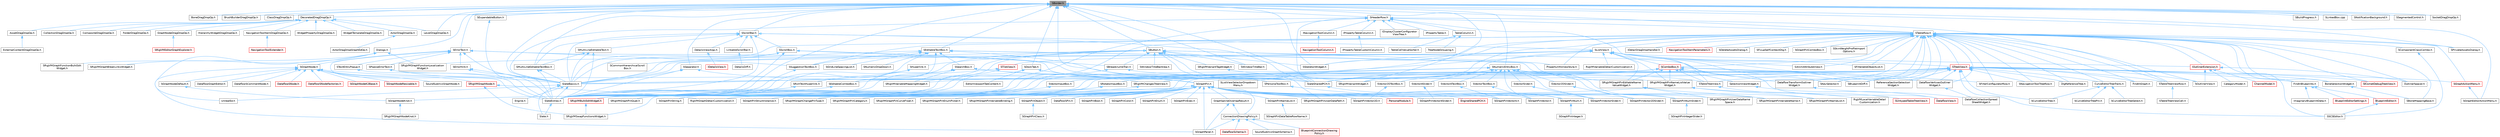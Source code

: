 digraph "SBorder.h"
{
 // INTERACTIVE_SVG=YES
 // LATEX_PDF_SIZE
  bgcolor="transparent";
  edge [fontname=Helvetica,fontsize=10,labelfontname=Helvetica,labelfontsize=10];
  node [fontname=Helvetica,fontsize=10,shape=box,height=0.2,width=0.4];
  Node1 [id="Node000001",label="SBorder.h",height=0.2,width=0.4,color="gray40", fillcolor="grey60", style="filled", fontcolor="black",tooltip=" "];
  Node1 -> Node2 [id="edge1_Node000001_Node000002",dir="back",color="steelblue1",style="solid",tooltip=" "];
  Node2 [id="Node000002",label="BoneDragDropOp.h",height=0.2,width=0.4,color="grey40", fillcolor="white", style="filled",URL="$d9/dba/BoneDragDropOp_8h.html",tooltip=" "];
  Node1 -> Node3 [id="edge2_Node000001_Node000003",dir="back",color="steelblue1",style="solid",tooltip=" "];
  Node3 [id="Node000003",label="BrushBuilderDragDropOp.h",height=0.2,width=0.4,color="grey40", fillcolor="white", style="filled",URL="$d9/d56/BrushBuilderDragDropOp_8h.html",tooltip=" "];
  Node1 -> Node4 [id="edge3_Node000001_Node000004",dir="back",color="steelblue1",style="solid",tooltip=" "];
  Node4 [id="Node000004",label="ClassDragDropOp.h",height=0.2,width=0.4,color="grey40", fillcolor="white", style="filled",URL="$d5/d37/ClassDragDropOp_8h.html",tooltip=" "];
  Node1 -> Node5 [id="edge4_Node000001_Node000005",dir="back",color="steelblue1",style="solid",tooltip=" "];
  Node5 [id="Node000005",label="DecoratedDragDropOp.h",height=0.2,width=0.4,color="grey40", fillcolor="white", style="filled",URL="$d6/d6a/DecoratedDragDropOp_8h.html",tooltip=" "];
  Node5 -> Node6 [id="edge5_Node000005_Node000006",dir="back",color="steelblue1",style="solid",tooltip=" "];
  Node6 [id="Node000006",label="ActorDragDropOp.h",height=0.2,width=0.4,color="grey40", fillcolor="white", style="filled",URL="$dd/d1a/ActorDragDropOp_8h.html",tooltip=" "];
  Node6 -> Node7 [id="edge6_Node000006_Node000007",dir="back",color="steelblue1",style="solid",tooltip=" "];
  Node7 [id="Node000007",label="ActorDragDropGraphEdOp.h",height=0.2,width=0.4,color="grey40", fillcolor="white", style="filled",URL="$d0/d9b/ActorDragDropGraphEdOp_8h.html",tooltip=" "];
  Node5 -> Node8 [id="edge7_Node000005_Node000008",dir="back",color="steelblue1",style="solid",tooltip=" "];
  Node8 [id="Node000008",label="AssetDragDropOp.h",height=0.2,width=0.4,color="grey40", fillcolor="white", style="filled",URL="$df/dda/AssetDragDropOp_8h.html",tooltip=" "];
  Node8 -> Node9 [id="edge8_Node000008_Node000009",dir="back",color="steelblue1",style="solid",tooltip=" "];
  Node9 [id="Node000009",label="ExternalContentDragDropOp.h",height=0.2,width=0.4,color="grey40", fillcolor="white", style="filled",URL="$d8/de9/ExternalContentDragDropOp_8h.html",tooltip=" "];
  Node5 -> Node10 [id="edge9_Node000005_Node000010",dir="back",color="steelblue1",style="solid",tooltip=" "];
  Node10 [id="Node000010",label="CollectionDragDropOp.h",height=0.2,width=0.4,color="grey40", fillcolor="white", style="filled",URL="$d6/d23/CollectionDragDropOp_8h.html",tooltip=" "];
  Node5 -> Node11 [id="edge10_Node000005_Node000011",dir="back",color="steelblue1",style="solid",tooltip=" "];
  Node11 [id="Node000011",label="CompositeDragDropOp.h",height=0.2,width=0.4,color="grey40", fillcolor="white", style="filled",URL="$dd/d84/CompositeDragDropOp_8h.html",tooltip=" "];
  Node5 -> Node12 [id="edge11_Node000005_Node000012",dir="back",color="steelblue1",style="solid",tooltip=" "];
  Node12 [id="Node000012",label="FolderDragDropOp.h",height=0.2,width=0.4,color="grey40", fillcolor="white", style="filled",URL="$d9/d22/FolderDragDropOp_8h.html",tooltip=" "];
  Node5 -> Node13 [id="edge12_Node000005_Node000013",dir="back",color="steelblue1",style="solid",tooltip=" "];
  Node13 [id="Node000013",label="GraphNodeDragDropOp.h",height=0.2,width=0.4,color="grey40", fillcolor="white", style="filled",URL="$d3/dbf/GraphNodeDragDropOp_8h.html",tooltip=" "];
  Node13 -> Node14 [id="edge13_Node000013_Node000014",dir="back",color="steelblue1",style="solid",tooltip=" "];
  Node14 [id="Node000014",label="SRigVMEditorGraphExplorer.h",height=0.2,width=0.4,color="red", fillcolor="#FFF0F0", style="filled",URL="$db/d11/SRigVMEditorGraphExplorer_8h.html",tooltip=" "];
  Node5 -> Node20 [id="edge14_Node000005_Node000020",dir="back",color="steelblue1",style="solid",tooltip=" "];
  Node20 [id="Node000020",label="HierarchyWidgetDragDropOp.h",height=0.2,width=0.4,color="grey40", fillcolor="white", style="filled",URL="$dd/dee/HierarchyWidgetDragDropOp_8h.html",tooltip=" "];
  Node5 -> Node21 [id="edge15_Node000005_Node000021",dir="back",color="steelblue1",style="solid",tooltip=" "];
  Node21 [id="Node000021",label="LevelDragDropOp.h",height=0.2,width=0.4,color="grey40", fillcolor="white", style="filled",URL="$dc/da5/LevelDragDropOp_8h.html",tooltip=" "];
  Node5 -> Node22 [id="edge16_Node000005_Node000022",dir="back",color="steelblue1",style="solid",tooltip=" "];
  Node22 [id="Node000022",label="NavigationToolItemDragDropOp.h",height=0.2,width=0.4,color="grey40", fillcolor="white", style="filled",URL="$d5/ddf/NavigationToolItemDragDropOp_8h.html",tooltip=" "];
  Node22 -> Node23 [id="edge17_Node000022_Node000023",dir="back",color="steelblue1",style="solid",tooltip=" "];
  Node23 [id="Node000023",label="NavigationToolExtender.h",height=0.2,width=0.4,color="red", fillcolor="#FFF0F0", style="filled",URL="$d6/dbe/NavigationToolExtender_8h.html",tooltip=" "];
  Node5 -> Node25 [id="edge18_Node000005_Node000025",dir="back",color="steelblue1",style="solid",tooltip=" "];
  Node25 [id="Node000025",label="WidgetPropertyDragDropOp.h",height=0.2,width=0.4,color="grey40", fillcolor="white", style="filled",URL="$dc/d6e/WidgetPropertyDragDropOp_8h.html",tooltip=" "];
  Node5 -> Node26 [id="edge19_Node000005_Node000026",dir="back",color="steelblue1",style="solid",tooltip=" "];
  Node26 [id="Node000026",label="WidgetTemplateDragDropOp.h",height=0.2,width=0.4,color="grey40", fillcolor="white", style="filled",URL="$dc/d8f/WidgetTemplateDragDropOp_8h.html",tooltip=" "];
  Node1 -> Node27 [id="edge20_Node000001_Node000027",dir="back",color="steelblue1",style="solid",tooltip=" "];
  Node27 [id="Node000027",label="Dialogs.h",height=0.2,width=0.4,color="grey40", fillcolor="white", style="filled",URL="$d2/d5c/Dialogs_8h.html",tooltip=" "];
  Node27 -> Node28 [id="edge21_Node000027_Node000028",dir="back",color="steelblue1",style="solid",tooltip=" "];
  Node28 [id="Node000028",label="SRigVMGraphBreakLinksWidget.h",height=0.2,width=0.4,color="grey40", fillcolor="white", style="filled",URL="$d8/d4a/SRigVMGraphBreakLinksWidget_8h.html",tooltip=" "];
  Node27 -> Node29 [id="edge22_Node000027_Node000029",dir="back",color="steelblue1",style="solid",tooltip=" "];
  Node29 [id="Node000029",label="SRigVMGraphFunctionBulkEdit\lWidget.h",height=0.2,width=0.4,color="grey40", fillcolor="white", style="filled",URL="$db/dbf/SRigVMGraphFunctionBulkEditWidget_8h.html",tooltip=" "];
  Node27 -> Node30 [id="edge23_Node000027_Node000030",dir="back",color="steelblue1",style="solid",tooltip=" "];
  Node30 [id="Node000030",label="SRigVMGraphFunctionLocalization\lWidget.h",height=0.2,width=0.4,color="grey40", fillcolor="white", style="filled",URL="$dd/d59/SRigVMGraphFunctionLocalizationWidget_8h.html",tooltip=" "];
  Node27 -> Node31 [id="edge24_Node000027_Node000031",dir="back",color="steelblue1",style="solid",tooltip=" "];
  Node31 [id="Node000031",label="UnrealEd.h",height=0.2,width=0.4,color="grey40", fillcolor="white", style="filled",URL="$d2/d5f/UnrealEd_8h.html",tooltip=" "];
  Node1 -> Node21 [id="edge25_Node000001_Node000021",dir="back",color="steelblue1",style="solid",tooltip=" "];
  Node1 -> Node32 [id="edge26_Node000001_Node000032",dir="back",color="steelblue1",style="solid",tooltip=" "];
  Node32 [id="Node000032",label="SBuildProgress.h",height=0.2,width=0.4,color="grey40", fillcolor="white", style="filled",URL="$dd/d1d/SBuildProgress_8h.html",tooltip=" "];
  Node1 -> Node33 [id="edge27_Node000001_Node000033",dir="back",color="steelblue1",style="solid",tooltip=" "];
  Node33 [id="Node000033",label="SButton.h",height=0.2,width=0.4,color="grey40", fillcolor="white", style="filled",URL="$d4/d2a/SButton_8h.html",tooltip=" "];
  Node33 -> Node34 [id="edge28_Node000033_Node000034",dir="back",color="steelblue1",style="solid",tooltip=" "];
  Node34 [id="Node000034",label="PropertyInfoViewStyle.h",height=0.2,width=0.4,color="grey40", fillcolor="white", style="filled",URL="$d0/da8/PropertyInfoViewStyle_8h.html",tooltip=" "];
  Node33 -> Node35 [id="edge29_Node000033_Node000035",dir="back",color="steelblue1",style="solid",tooltip=" "];
  Node35 [id="Node000035",label="SBreadcrumbTrail.h",height=0.2,width=0.4,color="grey40", fillcolor="white", style="filled",URL="$d4/de2/SBreadcrumbTrail_8h.html",tooltip=" "];
  Node35 -> Node36 [id="edge30_Node000035_Node000036",dir="back",color="steelblue1",style="solid",tooltip=" "];
  Node36 [id="Node000036",label="STableTreeView.h",height=0.2,width=0.4,color="grey40", fillcolor="white", style="filled",URL="$dd/d46/STableTreeView_8h.html",tooltip=" "];
  Node36 -> Node37 [id="edge31_Node000036_Node000037",dir="back",color="steelblue1",style="solid",tooltip=" "];
  Node37 [id="Node000037",label="SUntypedTableTreeView.h",height=0.2,width=0.4,color="red", fillcolor="#FFF0F0", style="filled",URL="$da/dc1/SUntypedTableTreeView_8h.html",tooltip=" "];
  Node35 -> Node39 [id="edge32_Node000035_Node000039",dir="back",color="steelblue1",style="solid",tooltip=" "];
  Node39 [id="Node000039",label="SlateExtras.h",height=0.2,width=0.4,color="grey40", fillcolor="white", style="filled",URL="$d8/dec/SlateExtras_8h.html",tooltip=" "];
  Node39 -> Node40 [id="edge33_Node000039_Node000040",dir="back",color="steelblue1",style="solid",tooltip=" "];
  Node40 [id="Node000040",label="Slate.h",height=0.2,width=0.4,color="grey40", fillcolor="white", style="filled",URL="$d2/dc0/Slate_8h.html",tooltip=" "];
  Node33 -> Node41 [id="edge34_Node000033_Node000041",dir="back",color="steelblue1",style="solid",tooltip=" "];
  Node41 [id="Node000041",label="SEditableComboBox.h",height=0.2,width=0.4,color="grey40", fillcolor="white", style="filled",URL="$d0/d8c/SEditableComboBox_8h.html",tooltip=" "];
  Node41 -> Node39 [id="edge35_Node000041_Node000039",dir="back",color="steelblue1",style="solid",tooltip=" "];
  Node33 -> Node42 [id="edge36_Node000033_Node000042",dir="back",color="steelblue1",style="solid",tooltip=" "];
  Node42 [id="Node000042",label="SHyperlink.h",height=0.2,width=0.4,color="grey40", fillcolor="white", style="filled",URL="$d3/d8c/SHyperlink_8h.html",tooltip=" "];
  Node42 -> Node43 [id="edge37_Node000042_Node000043",dir="back",color="steelblue1",style="solid",tooltip=" "];
  Node43 [id="Node000043",label="SRichTextHyperlink.h",height=0.2,width=0.4,color="grey40", fillcolor="white", style="filled",URL="$da/d06/SRichTextHyperlink_8h.html",tooltip=" "];
  Node43 -> Node39 [id="edge38_Node000043_Node000039",dir="back",color="steelblue1",style="solid",tooltip=" "];
  Node42 -> Node39 [id="edge39_Node000042_Node000039",dir="back",color="steelblue1",style="solid",tooltip=" "];
  Node33 -> Node44 [id="edge40_Node000033_Node000044",dir="back",color="steelblue1",style="solid",tooltip=" "];
  Node44 [id="Node000044",label="SKeySelector.h",height=0.2,width=0.4,color="grey40", fillcolor="white", style="filled",URL="$de/d62/SKeySelector_8h.html",tooltip=" "];
  Node33 -> Node45 [id="edge41_Node000033_Node000045",dir="back",color="steelblue1",style="solid",tooltip=" "];
  Node45 [id="Node000045",label="SRigVMGraphPinUserDataPath.h",height=0.2,width=0.4,color="grey40", fillcolor="white", style="filled",URL="$d5/d31/SRigVMGraphPinUserDataPath_8h.html",tooltip=" "];
  Node33 -> Node46 [id="edge42_Node000033_Node000046",dir="back",color="steelblue1",style="solid",tooltip=" "];
  Node46 [id="Node000046",label="SRigVMVariableMappingWidget.h",height=0.2,width=0.4,color="grey40", fillcolor="white", style="filled",URL="$d0/ddc/SRigVMVariableMappingWidget_8h.html",tooltip=" "];
  Node33 -> Node47 [id="edge43_Node000033_Node000047",dir="back",color="steelblue1",style="solid",tooltip=" "];
  Node47 [id="Node000047",label="SRigVMVariantTagWidget.h",height=0.2,width=0.4,color="grey40", fillcolor="white", style="filled",URL="$d4/d38/SRigVMVariantTagWidget_8h.html",tooltip=" "];
  Node47 -> Node48 [id="edge44_Node000047_Node000048",dir="back",color="steelblue1",style="solid",tooltip=" "];
  Node48 [id="Node000048",label="SRigVMVariantWidget.h",height=0.2,width=0.4,color="grey40", fillcolor="white", style="filled",URL="$d5/d61/SRigVMVariantWidget_8h.html",tooltip=" "];
  Node33 -> Node49 [id="edge45_Node000033_Node000049",dir="back",color="steelblue1",style="solid",tooltip=" "];
  Node49 [id="Node000049",label="SSkeletonWidget.h",height=0.2,width=0.4,color="grey40", fillcolor="white", style="filled",URL="$dd/da7/SSkeletonWidget_8h.html",tooltip=" "];
  Node33 -> Node50 [id="edge46_Node000033_Node000050",dir="back",color="steelblue1",style="solid",tooltip=" "];
  Node50 [id="Node000050",label="SWindowTitleBar.h",height=0.2,width=0.4,color="grey40", fillcolor="white", style="filled",URL="$d0/dce/SWindowTitleBar_8h.html",tooltip=" "];
  Node33 -> Node51 [id="edge47_Node000033_Node000051",dir="back",color="steelblue1",style="solid",tooltip=" "];
  Node51 [id="Node000051",label="SWindowTitleBarArea.h",height=0.2,width=0.4,color="grey40", fillcolor="white", style="filled",URL="$d4/d09/SWindowTitleBarArea_8h.html",tooltip=" "];
  Node33 -> Node52 [id="edge48_Node000033_Node000052",dir="back",color="steelblue1",style="solid",tooltip=" "];
  Node52 [id="Node000052",label="SlateBasics.h",height=0.2,width=0.4,color="grey40", fillcolor="white", style="filled",URL="$da/d2f/SlateBasics_8h.html",tooltip=" "];
  Node52 -> Node53 [id="edge49_Node000052_Node000053",dir="back",color="steelblue1",style="solid",tooltip=" "];
  Node53 [id="Node000053",label="Engine.h",height=0.2,width=0.4,color="grey40", fillcolor="white", style="filled",URL="$d1/d34/Public_2Engine_8h.html",tooltip=" "];
  Node52 -> Node40 [id="edge50_Node000052_Node000040",dir="back",color="steelblue1",style="solid",tooltip=" "];
  Node52 -> Node39 [id="edge51_Node000052_Node000039",dir="back",color="steelblue1",style="solid",tooltip=" "];
  Node52 -> Node31 [id="edge52_Node000052_Node000031",dir="back",color="steelblue1",style="solid",tooltip=" "];
  Node33 -> Node39 [id="edge53_Node000033_Node000039",dir="back",color="steelblue1",style="solid",tooltip=" "];
  Node33 -> Node54 [id="edge54_Node000033_Node000054",dir="back",color="steelblue1",style="solid",tooltip=" "];
  Node54 [id="Node000054",label="SlateSharedPCH.h",height=0.2,width=0.4,color="grey40", fillcolor="white", style="filled",URL="$d1/dfc/SlateSharedPCH_8h.html",tooltip=" "];
  Node54 -> Node55 [id="edge55_Node000054_Node000055",dir="back",color="steelblue1",style="solid",tooltip=" "];
  Node55 [id="Node000055",label="EngineSharedPCH.h",height=0.2,width=0.4,color="red", fillcolor="#FFF0F0", style="filled",URL="$dc/dbb/EngineSharedPCH_8h.html",tooltip=" "];
  Node1 -> Node57 [id="edge56_Node000001_Node000057",dir="back",color="steelblue1",style="solid",tooltip=" "];
  Node57 [id="Node000057",label="SDockTab.h",height=0.2,width=0.4,color="grey40", fillcolor="white", style="filled",URL="$d2/d6f/SDockTab_8h.html",tooltip=" "];
  Node57 -> Node58 [id="edge57_Node000057_Node000058",dir="back",color="steelblue1",style="solid",tooltip=" "];
  Node58 [id="Node000058",label="EditorViewportTabContent.h",height=0.2,width=0.4,color="grey40", fillcolor="white", style="filled",URL="$d9/da4/EditorViewportTabContent_8h.html",tooltip=" "];
  Node57 -> Node59 [id="edge58_Node000057_Node000059",dir="back",color="steelblue1",style="solid",tooltip=" "];
  Node59 [id="Node000059",label="SPersonaToolBox.h",height=0.2,width=0.4,color="grey40", fillcolor="white", style="filled",URL="$d3/d1c/SPersonaToolBox_8h.html",tooltip=" "];
  Node59 -> Node60 [id="edge59_Node000059_Node000060",dir="back",color="steelblue1",style="solid",tooltip=" "];
  Node60 [id="Node000060",label="PersonaModule.h",height=0.2,width=0.4,color="red", fillcolor="#FFF0F0", style="filled",URL="$de/d74/PersonaModule_8h.html",tooltip=" "];
  Node57 -> Node39 [id="edge60_Node000057_Node000039",dir="back",color="steelblue1",style="solid",tooltip=" "];
  Node57 -> Node54 [id="edge61_Node000057_Node000054",dir="back",color="steelblue1",style="solid",tooltip=" "];
  Node1 -> Node62 [id="edge62_Node000001_Node000062",dir="back",color="steelblue1",style="solid",tooltip=" "];
  Node62 [id="Node000062",label="SEditableTextBox.h",height=0.2,width=0.4,color="grey40", fillcolor="white", style="filled",URL="$df/dd0/SEditableTextBox_8h.html",tooltip=" "];
  Node62 -> Node41 [id="edge63_Node000062_Node000041",dir="back",color="steelblue1",style="solid",tooltip=" "];
  Node62 -> Node63 [id="edge64_Node000062_Node000063",dir="back",color="steelblue1",style="solid",tooltip=" "];
  Node63 [id="Node000063",label="SGridLineSpacingList.h",height=0.2,width=0.4,color="grey40", fillcolor="white", style="filled",URL="$db/d48/SGridLineSpacingList_8h.html",tooltip=" "];
  Node62 -> Node64 [id="edge65_Node000062_Node000064",dir="back",color="steelblue1",style="solid",tooltip=" "];
  Node64 [id="Node000064",label="SNumericDropDown.h",height=0.2,width=0.4,color="grey40", fillcolor="white", style="filled",URL="$d3/d12/SNumericDropDown_8h.html",tooltip=" "];
  Node62 -> Node65 [id="edge66_Node000062_Node000065",dir="back",color="steelblue1",style="solid",tooltip=" "];
  Node65 [id="Node000065",label="SRigVMGraphPinEditableName\lValueWidget.h",height=0.2,width=0.4,color="grey40", fillcolor="white", style="filled",URL="$da/d0c/SRigVMGraphPinEditableNameValueWidget_8h.html",tooltip=" "];
  Node65 -> Node66 [id="edge67_Node000065_Node000066",dir="back",color="steelblue1",style="solid",tooltip=" "];
  Node66 [id="Node000066",label="SRigVMGraphPinUserDataName\lSpace.h",height=0.2,width=0.4,color="grey40", fillcolor="white", style="filled",URL="$d7/dfd/SRigVMGraphPinUserDataNameSpace_8h.html",tooltip=" "];
  Node65 -> Node67 [id="edge68_Node000065_Node000067",dir="back",color="steelblue1",style="solid",tooltip=" "];
  Node67 [id="Node000067",label="SRigVMGraphPinVariableName.h",height=0.2,width=0.4,color="grey40", fillcolor="white", style="filled",URL="$d0/da1/SRigVMGraphPinVariableName_8h.html",tooltip=" "];
  Node62 -> Node68 [id="edge69_Node000062_Node000068",dir="back",color="steelblue1",style="solid",tooltip=" "];
  Node68 [id="Node000068",label="SRigVMGraphPinNameListValue\lWidget.h",height=0.2,width=0.4,color="grey40", fillcolor="white", style="filled",URL="$dc/dac/SRigVMGraphPinNameListValueWidget_8h.html",tooltip=" "];
  Node68 -> Node17 [id="edge70_Node000068_Node000017",dir="back",color="steelblue1",style="solid",tooltip=" "];
  Node17 [id="Node000017",label="RigVMGraphDetailCustomization.h",height=0.2,width=0.4,color="grey40", fillcolor="white", style="filled",URL="$da/d8c/RigVMGraphDetailCustomization_8h.html",tooltip=" "];
  Node68 -> Node69 [id="edge71_Node000068_Node000069",dir="back",color="steelblue1",style="solid",tooltip=" "];
  Node69 [id="Node000069",label="RigVMLocalVariableDetail\lCustomization.h",height=0.2,width=0.4,color="grey40", fillcolor="white", style="filled",URL="$de/de8/RigVMLocalVariableDetailCustomization_8h.html",tooltip=" "];
  Node68 -> Node70 [id="edge72_Node000068_Node000070",dir="back",color="steelblue1",style="solid",tooltip=" "];
  Node70 [id="Node000070",label="SRigVMGraphPinNameList.h",height=0.2,width=0.4,color="grey40", fillcolor="white", style="filled",URL="$d7/dfc/SRigVMGraphPinNameList_8h.html",tooltip=" "];
  Node62 -> Node71 [id="edge73_Node000062_Node000071",dir="back",color="steelblue1",style="solid",tooltip=" "];
  Node71 [id="Node000071",label="SSearchBox.h",height=0.2,width=0.4,color="grey40", fillcolor="white", style="filled",URL="$df/d3f/SSearchBox_8h.html",tooltip=" "];
  Node71 -> Node72 [id="edge74_Node000071_Node000072",dir="back",color="steelblue1",style="solid",tooltip=" "];
  Node72 [id="Node000072",label="SListViewSelectorDropdown\lMenu.h",height=0.2,width=0.4,color="grey40", fillcolor="white", style="filled",URL="$d4/dc9/SListViewSelectorDropdownMenu_8h.html",tooltip=" "];
  Node71 -> Node73 [id="edge75_Node000071_Node000073",dir="back",color="steelblue1",style="solid",tooltip=" "];
  Node73 [id="Node000073",label="SRigVMBulkEditWidget.h",height=0.2,width=0.4,color="red", fillcolor="#FFF0F0", style="filled",URL="$d7/dab/SRigVMBulkEditWidget_8h.html",tooltip=" "];
  Node73 -> Node76 [id="edge76_Node000073_Node000076",dir="back",color="steelblue1",style="solid",tooltip=" "];
  Node76 [id="Node000076",label="SRigVMSwapFunctionsWidget.h",height=0.2,width=0.4,color="grey40", fillcolor="white", style="filled",URL="$d0/da2/SRigVMSwapFunctionsWidget_8h.html",tooltip=" "];
  Node71 -> Node77 [id="edge77_Node000071_Node000077",dir="back",color="steelblue1",style="solid",tooltip=" "];
  Node77 [id="Node000077",label="SRigVMChangesTreeView.h",height=0.2,width=0.4,color="grey40", fillcolor="white", style="filled",URL="$dd/d83/SRigVMChangesTreeView_8h.html",tooltip=" "];
  Node77 -> Node73 [id="edge78_Node000077_Node000073",dir="back",color="steelblue1",style="solid",tooltip=" "];
  Node71 -> Node46 [id="edge79_Node000071_Node000046",dir="back",color="steelblue1",style="solid",tooltip=" "];
  Node71 -> Node39 [id="edge80_Node000071_Node000039",dir="back",color="steelblue1",style="solid",tooltip=" "];
  Node62 -> Node78 [id="edge81_Node000062_Node000078",dir="back",color="steelblue1",style="solid",tooltip=" "];
  Node78 [id="Node000078",label="SSuggestionTextBox.h",height=0.2,width=0.4,color="grey40", fillcolor="white", style="filled",URL="$d1/df9/SSuggestionTextBox_8h.html",tooltip=" "];
  Node78 -> Node39 [id="edge82_Node000078_Node000039",dir="back",color="steelblue1",style="solid",tooltip=" "];
  Node62 -> Node52 [id="edge83_Node000062_Node000052",dir="back",color="steelblue1",style="solid",tooltip=" "];
  Node62 -> Node39 [id="edge84_Node000062_Node000039",dir="back",color="steelblue1",style="solid",tooltip=" "];
  Node62 -> Node54 [id="edge85_Node000062_Node000054",dir="back",color="steelblue1",style="solid",tooltip=" "];
  Node1 -> Node79 [id="edge86_Node000001_Node000079",dir="back",color="steelblue1",style="solid",tooltip=" "];
  Node79 [id="Node000079",label="SErrorText.h",height=0.2,width=0.4,color="grey40", fillcolor="white", style="filled",URL="$d7/d9a/SErrorText_8h.html",tooltip=" "];
  Node79 -> Node80 [id="edge87_Node000079_Node000080",dir="back",color="steelblue1",style="solid",tooltip=" "];
  Node80 [id="Node000080",label="SErrorHint.h",height=0.2,width=0.4,color="grey40", fillcolor="white", style="filled",URL="$d9/d4d/SErrorHint_8h.html",tooltip=" "];
  Node80 -> Node52 [id="edge88_Node000080_Node000052",dir="back",color="steelblue1",style="solid",tooltip=" "];
  Node80 -> Node39 [id="edge89_Node000080_Node000039",dir="back",color="steelblue1",style="solid",tooltip=" "];
  Node79 -> Node81 [id="edge90_Node000079_Node000081",dir="back",color="steelblue1",style="solid",tooltip=" "];
  Node81 [id="Node000081",label="SGraphNode.h",height=0.2,width=0.4,color="grey40", fillcolor="white", style="filled",URL="$d2/d30/SGraphNode_8h.html",tooltip=" "];
  Node81 -> Node82 [id="edge91_Node000081_Node000082",dir="back",color="steelblue1",style="solid",tooltip=" "];
  Node82 [id="Node000082",label="DataflowGraphEditor.h",height=0.2,width=0.4,color="grey40", fillcolor="white", style="filled",URL="$d4/dfa/DataflowGraphEditor_8h.html",tooltip=" "];
  Node81 -> Node83 [id="edge92_Node000081_Node000083",dir="back",color="steelblue1",style="solid",tooltip=" "];
  Node83 [id="Node000083",label="DataflowSCommentNode.h",height=0.2,width=0.4,color="grey40", fillcolor="white", style="filled",URL="$de/dd7/DataflowSCommentNode_8h.html",tooltip=" "];
  Node81 -> Node84 [id="edge93_Node000081_Node000084",dir="back",color="steelblue1",style="solid",tooltip=" "];
  Node84 [id="Node000084",label="DataflowSNode.h",height=0.2,width=0.4,color="red", fillcolor="#FFF0F0", style="filled",URL="$d8/d5a/DataflowSNode_8h.html",tooltip=" "];
  Node81 -> Node86 [id="edge94_Node000081_Node000086",dir="back",color="steelblue1",style="solid",tooltip=" "];
  Node86 [id="Node000086",label="DataflowSNodeFactories.h",height=0.2,width=0.4,color="red", fillcolor="#FFF0F0", style="filled",URL="$dc/d28/DataflowSNodeFactories_8h.html",tooltip=" "];
  Node81 -> Node87 [id="edge95_Node000081_Node000087",dir="back",color="steelblue1",style="solid",tooltip=" "];
  Node87 [id="Node000087",label="SGraphNodeDefault.h",height=0.2,width=0.4,color="grey40", fillcolor="white", style="filled",URL="$de/daa/SGraphNodeDefault_8h.html",tooltip=" "];
  Node87 -> Node88 [id="edge96_Node000087_Node000088",dir="back",color="steelblue1",style="solid",tooltip=" "];
  Node88 [id="Node000088",label="SGraphNodeKnot.h",height=0.2,width=0.4,color="grey40", fillcolor="white", style="filled",URL="$da/da5/SGraphNodeKnot_8h.html",tooltip=" "];
  Node88 -> Node89 [id="edge97_Node000088_Node000089",dir="back",color="steelblue1",style="solid",tooltip=" "];
  Node89 [id="Node000089",label="SRigVMGraphNodeKnot.h",height=0.2,width=0.4,color="grey40", fillcolor="white", style="filled",URL="$db/de1/SRigVMGraphNodeKnot_8h.html",tooltip=" "];
  Node81 -> Node90 [id="edge98_Node000081_Node000090",dir="back",color="steelblue1",style="solid",tooltip=" "];
  Node90 [id="Node000090",label="SGraphNodeK2Base.h",height=0.2,width=0.4,color="red", fillcolor="#FFF0F0", style="filled",URL="$de/d4a/SGraphNodeK2Base_8h.html",tooltip=" "];
  Node81 -> Node95 [id="edge99_Node000081_Node000095",dir="back",color="steelblue1",style="solid",tooltip=" "];
  Node95 [id="Node000095",label="SGraphNodeResizable.h",height=0.2,width=0.4,color="red", fillcolor="#FFF0F0", style="filled",URL="$da/d09/SGraphNodeResizable_8h.html",tooltip=" "];
  Node81 -> Node99 [id="edge100_Node000081_Node000099",dir="back",color="steelblue1",style="solid",tooltip=" "];
  Node99 [id="Node000099",label="SGraphPanel.h",height=0.2,width=0.4,color="grey40", fillcolor="white", style="filled",URL="$d2/dcf/SGraphPanel_8h.html",tooltip=" "];
  Node81 -> Node100 [id="edge101_Node000081_Node000100",dir="back",color="steelblue1",style="solid",tooltip=" "];
  Node100 [id="Node000100",label="SGraphPin.h",height=0.2,width=0.4,color="grey40", fillcolor="white", style="filled",URL="$d1/dd1/SGraphPin_8h.html",tooltip=" "];
  Node100 -> Node101 [id="edge102_Node000100_Node000101",dir="back",color="steelblue1",style="solid",tooltip=" "];
  Node101 [id="Node000101",label="ConnectionDrawingPolicy.h",height=0.2,width=0.4,color="grey40", fillcolor="white", style="filled",URL="$d5/dc8/ConnectionDrawingPolicy_8h.html",tooltip=" "];
  Node101 -> Node102 [id="edge103_Node000101_Node000102",dir="back",color="steelblue1",style="solid",tooltip=" "];
  Node102 [id="Node000102",label="BlueprintConnectionDrawing\lPolicy.h",height=0.2,width=0.4,color="red", fillcolor="#FFF0F0", style="filled",URL="$d2/dfc/BlueprintConnectionDrawingPolicy_8h.html",tooltip=" "];
  Node101 -> Node104 [id="edge104_Node000101_Node000104",dir="back",color="steelblue1",style="solid",tooltip=" "];
  Node104 [id="Node000104",label="DataflowSchema.h",height=0.2,width=0.4,color="red", fillcolor="#FFF0F0", style="filled",URL="$da/dd4/DataflowSchema_8h.html",tooltip=" "];
  Node101 -> Node99 [id="edge105_Node000101_Node000099",dir="back",color="steelblue1",style="solid",tooltip=" "];
  Node101 -> Node105 [id="edge106_Node000101_Node000105",dir="back",color="steelblue1",style="solid",tooltip=" "];
  Node105 [id="Node000105",label="SoundSubmixGraphSchema.h",height=0.2,width=0.4,color="grey40", fillcolor="white", style="filled",URL="$dc/ddf/SoundSubmixGraphSchema_8h.html",tooltip=" "];
  Node100 -> Node106 [id="edge107_Node000100_Node000106",dir="back",color="steelblue1",style="solid",tooltip=" "];
  Node106 [id="Node000106",label="DataflowSPin.h",height=0.2,width=0.4,color="grey40", fillcolor="white", style="filled",URL="$d2/de1/DataflowSPin_8h.html",tooltip=" "];
  Node100 -> Node107 [id="edge108_Node000100_Node000107",dir="back",color="steelblue1",style="solid",tooltip=" "];
  Node107 [id="Node000107",label="GraphSplineOverlapResult.h",height=0.2,width=0.4,color="grey40", fillcolor="white", style="filled",URL="$dc/d14/GraphSplineOverlapResult_8h.html",tooltip=" "];
  Node107 -> Node101 [id="edge109_Node000107_Node000101",dir="back",color="steelblue1",style="solid",tooltip=" "];
  Node107 -> Node99 [id="edge110_Node000107_Node000099",dir="back",color="steelblue1",style="solid",tooltip=" "];
  Node100 -> Node17 [id="edge111_Node000100_Node000017",dir="back",color="steelblue1",style="solid",tooltip=" "];
  Node100 -> Node88 [id="edge112_Node000100_Node000088",dir="back",color="steelblue1",style="solid",tooltip=" "];
  Node100 -> Node99 [id="edge113_Node000100_Node000099",dir="back",color="steelblue1",style="solid",tooltip=" "];
  Node100 -> Node108 [id="edge114_Node000100_Node000108",dir="back",color="steelblue1",style="solid",tooltip=" "];
  Node108 [id="Node000108",label="SGraphPinBool.h",height=0.2,width=0.4,color="grey40", fillcolor="white", style="filled",URL="$d8/d82/SGraphPinBool_8h.html",tooltip=" "];
  Node100 -> Node109 [id="edge115_Node000100_Node000109",dir="back",color="steelblue1",style="solid",tooltip=" "];
  Node109 [id="Node000109",label="SGraphPinColor.h",height=0.2,width=0.4,color="grey40", fillcolor="white", style="filled",URL="$dd/d8d/SGraphPinColor_8h.html",tooltip=" "];
  Node100 -> Node110 [id="edge116_Node000100_Node000110",dir="back",color="steelblue1",style="solid",tooltip=" "];
  Node110 [id="Node000110",label="SGraphPinEnum.h",height=0.2,width=0.4,color="grey40", fillcolor="white", style="filled",URL="$dc/d1a/SGraphPinEnum_8h.html",tooltip=" "];
  Node100 -> Node111 [id="edge117_Node000100_Node000111",dir="back",color="steelblue1",style="solid",tooltip=" "];
  Node111 [id="Node000111",label="SGraphPinExec.h",height=0.2,width=0.4,color="grey40", fillcolor="white", style="filled",URL="$d1/d4c/SGraphPinExec_8h.html",tooltip=" "];
  Node100 -> Node112 [id="edge118_Node000100_Node000112",dir="back",color="steelblue1",style="solid",tooltip=" "];
  Node112 [id="Node000112",label="SGraphPinNameList.h",height=0.2,width=0.4,color="grey40", fillcolor="white", style="filled",URL="$d4/d09/SGraphPinNameList_8h.html",tooltip=" "];
  Node112 -> Node113 [id="edge119_Node000112_Node000113",dir="back",color="steelblue1",style="solid",tooltip=" "];
  Node113 [id="Node000113",label="SGraphPinDataTableRowName.h",height=0.2,width=0.4,color="grey40", fillcolor="white", style="filled",URL="$d3/d40/SGraphPinDataTableRowName_8h.html",tooltip=" "];
  Node100 -> Node114 [id="edge120_Node000100_Node000114",dir="back",color="steelblue1",style="solid",tooltip=" "];
  Node114 [id="Node000114",label="SGraphPinNum.h",height=0.2,width=0.4,color="grey40", fillcolor="white", style="filled",URL="$d7/da4/SGraphPinNum_8h.html",tooltip=" "];
  Node114 -> Node115 [id="edge121_Node000114_Node000115",dir="back",color="steelblue1",style="solid",tooltip=" "];
  Node115 [id="Node000115",label="SGraphPinInteger.h",height=0.2,width=0.4,color="grey40", fillcolor="white", style="filled",URL="$df/d54/SGraphPinInteger_8h.html",tooltip=" "];
  Node100 -> Node116 [id="edge122_Node000100_Node000116",dir="back",color="steelblue1",style="solid",tooltip=" "];
  Node116 [id="Node000116",label="SGraphPinNumSlider.h",height=0.2,width=0.4,color="grey40", fillcolor="white", style="filled",URL="$d5/d00/SGraphPinNumSlider_8h.html",tooltip=" "];
  Node116 -> Node117 [id="edge123_Node000116_Node000117",dir="back",color="steelblue1",style="solid",tooltip=" "];
  Node117 [id="Node000117",label="SGraphPinIntegerSlider.h",height=0.2,width=0.4,color="grey40", fillcolor="white", style="filled",URL="$da/d60/SGraphPinIntegerSlider_8h.html",tooltip=" "];
  Node100 -> Node118 [id="edge124_Node000100_Node000118",dir="back",color="steelblue1",style="solid",tooltip=" "];
  Node118 [id="Node000118",label="SGraphPinObject.h",height=0.2,width=0.4,color="grey40", fillcolor="white", style="filled",URL="$da/dd6/SGraphPinObject_8h.html",tooltip=" "];
  Node118 -> Node119 [id="edge125_Node000118_Node000119",dir="back",color="steelblue1",style="solid",tooltip=" "];
  Node119 [id="Node000119",label="SGraphPinClass.h",height=0.2,width=0.4,color="grey40", fillcolor="white", style="filled",URL="$df/d8d/SGraphPinClass_8h.html",tooltip=" "];
  Node100 -> Node120 [id="edge126_Node000100_Node000120",dir="back",color="steelblue1",style="solid",tooltip=" "];
  Node120 [id="Node000120",label="SGraphPinString.h",height=0.2,width=0.4,color="grey40", fillcolor="white", style="filled",URL="$d0/d49/SGraphPinString_8h.html",tooltip=" "];
  Node100 -> Node121 [id="edge127_Node000100_Node000121",dir="back",color="steelblue1",style="solid",tooltip=" "];
  Node121 [id="Node000121",label="SGraphPinStructInstance.h",height=0.2,width=0.4,color="grey40", fillcolor="white", style="filled",URL="$db/d8b/SGraphPinStructInstance_8h.html",tooltip=" "];
  Node100 -> Node122 [id="edge128_Node000100_Node000122",dir="back",color="steelblue1",style="solid",tooltip=" "];
  Node122 [id="Node000122",label="SGraphPinVector.h",height=0.2,width=0.4,color="grey40", fillcolor="white", style="filled",URL="$d8/de7/SGraphPinVector_8h.html",tooltip=" "];
  Node100 -> Node123 [id="edge129_Node000100_Node000123",dir="back",color="steelblue1",style="solid",tooltip=" "];
  Node123 [id="Node000123",label="SGraphPinVector2D.h",height=0.2,width=0.4,color="grey40", fillcolor="white", style="filled",URL="$d7/d67/SGraphPinVector2D_8h.html",tooltip=" "];
  Node100 -> Node124 [id="edge130_Node000100_Node000124",dir="back",color="steelblue1",style="solid",tooltip=" "];
  Node124 [id="Node000124",label="SGraphPinVector2DSlider.h",height=0.2,width=0.4,color="grey40", fillcolor="white", style="filled",URL="$d7/d05/SGraphPinVector2DSlider_8h.html",tooltip=" "];
  Node100 -> Node125 [id="edge131_Node000100_Node000125",dir="back",color="steelblue1",style="solid",tooltip=" "];
  Node125 [id="Node000125",label="SGraphPinVector4.h",height=0.2,width=0.4,color="grey40", fillcolor="white", style="filled",URL="$d4/d94/SGraphPinVector4_8h.html",tooltip=" "];
  Node100 -> Node126 [id="edge132_Node000100_Node000126",dir="back",color="steelblue1",style="solid",tooltip=" "];
  Node126 [id="Node000126",label="SGraphPinVector4Slider.h",height=0.2,width=0.4,color="grey40", fillcolor="white", style="filled",URL="$d9/db8/SGraphPinVector4Slider_8h.html",tooltip=" "];
  Node100 -> Node127 [id="edge133_Node000100_Node000127",dir="back",color="steelblue1",style="solid",tooltip=" "];
  Node127 [id="Node000127",label="SGraphPinVectorSlider.h",height=0.2,width=0.4,color="grey40", fillcolor="white", style="filled",URL="$dc/d38/SGraphPinVectorSlider_8h.html",tooltip=" "];
  Node100 -> Node128 [id="edge134_Node000100_Node000128",dir="back",color="steelblue1",style="solid",tooltip=" "];
  Node128 [id="Node000128",label="SRigVMGraphChangePinType.h",height=0.2,width=0.4,color="grey40", fillcolor="white", style="filled",URL="$d4/da7/SRigVMGraphChangePinType_8h.html",tooltip=" "];
  Node100 -> Node129 [id="edge135_Node000100_Node000129",dir="back",color="steelblue1",style="solid",tooltip=" "];
  Node129 [id="Node000129",label="SRigVMGraphPinCategory.h",height=0.2,width=0.4,color="grey40", fillcolor="white", style="filled",URL="$da/d67/SRigVMGraphPinCategory_8h.html",tooltip=" "];
  Node100 -> Node130 [id="edge136_Node000100_Node000130",dir="back",color="steelblue1",style="solid",tooltip=" "];
  Node130 [id="Node000130",label="SRigVMGraphPinCurveFloat.h",height=0.2,width=0.4,color="grey40", fillcolor="white", style="filled",URL="$d3/d13/SRigVMGraphPinCurveFloat_8h.html",tooltip=" "];
  Node100 -> Node131 [id="edge137_Node000100_Node000131",dir="back",color="steelblue1",style="solid",tooltip=" "];
  Node131 [id="Node000131",label="SRigVMGraphPinEnumPicker.h",height=0.2,width=0.4,color="grey40", fillcolor="white", style="filled",URL="$d9/dd1/SRigVMGraphPinEnumPicker_8h.html",tooltip=" "];
  Node100 -> Node70 [id="edge138_Node000100_Node000070",dir="back",color="steelblue1",style="solid",tooltip=" "];
  Node100 -> Node132 [id="edge139_Node000100_Node000132",dir="back",color="steelblue1",style="solid",tooltip=" "];
  Node132 [id="Node000132",label="SRigVMGraphPinQuat.h",height=0.2,width=0.4,color="grey40", fillcolor="white", style="filled",URL="$de/dda/SRigVMGraphPinQuat_8h.html",tooltip=" "];
  Node100 -> Node66 [id="edge140_Node000100_Node000066",dir="back",color="steelblue1",style="solid",tooltip=" "];
  Node100 -> Node45 [id="edge141_Node000100_Node000045",dir="back",color="steelblue1",style="solid",tooltip=" "];
  Node100 -> Node133 [id="edge142_Node000100_Node000133",dir="back",color="steelblue1",style="solid",tooltip=" "];
  Node133 [id="Node000133",label="SRigVMGraphPinVariableBinding.h",height=0.2,width=0.4,color="grey40", fillcolor="white", style="filled",URL="$db/dca/SRigVMGraphPinVariableBinding_8h.html",tooltip=" "];
  Node100 -> Node67 [id="edge143_Node000100_Node000067",dir="back",color="steelblue1",style="solid",tooltip=" "];
  Node100 -> Node76 [id="edge144_Node000100_Node000076",dir="back",color="steelblue1",style="solid",tooltip=" "];
  Node81 -> Node134 [id="edge145_Node000081_Node000134",dir="back",color="steelblue1",style="solid",tooltip=" "];
  Node134 [id="Node000134",label="SRigVMGraphNode.h",height=0.2,width=0.4,color="red", fillcolor="#FFF0F0", style="filled",URL="$d0/d1e/SRigVMGraphNode_8h.html",tooltip=" "];
  Node134 -> Node17 [id="edge146_Node000134_Node000017",dir="back",color="steelblue1",style="solid",tooltip=" "];
  Node134 -> Node76 [id="edge147_Node000134_Node000076",dir="back",color="steelblue1",style="solid",tooltip=" "];
  Node81 -> Node136 [id="edge148_Node000081_Node000136",dir="back",color="steelblue1",style="solid",tooltip=" "];
  Node136 [id="Node000136",label="SoundSubmixGraphNode.h",height=0.2,width=0.4,color="grey40", fillcolor="white", style="filled",URL="$d5/d09/SoundSubmixGraphNode_8h.html",tooltip=" "];
  Node79 -> Node137 [id="edge149_Node000079_Node000137",dir="back",color="steelblue1",style="solid",tooltip=" "];
  Node137 [id="Node000137",label="SPopUpErrorText.h",height=0.2,width=0.4,color="grey40", fillcolor="white", style="filled",URL="$d7/d15/SPopUpErrorText_8h.html",tooltip=" "];
  Node137 -> Node52 [id="edge150_Node000137_Node000052",dir="back",color="steelblue1",style="solid",tooltip=" "];
  Node137 -> Node39 [id="edge151_Node000137_Node000039",dir="back",color="steelblue1",style="solid",tooltip=" "];
  Node79 -> Node78 [id="edge152_Node000079_Node000078",dir="back",color="steelblue1",style="solid",tooltip=" "];
  Node79 -> Node138 [id="edge153_Node000079_Node000138",dir="back",color="steelblue1",style="solid",tooltip=" "];
  Node138 [id="Node000138",label="STextEntryPopup.h",height=0.2,width=0.4,color="grey40", fillcolor="white", style="filled",URL="$d6/d4f/STextEntryPopup_8h.html",tooltip=" "];
  Node138 -> Node39 [id="edge154_Node000138_Node000039",dir="back",color="steelblue1",style="solid",tooltip=" "];
  Node79 -> Node52 [id="edge155_Node000079_Node000052",dir="back",color="steelblue1",style="solid",tooltip=" "];
  Node79 -> Node39 [id="edge156_Node000079_Node000039",dir="back",color="steelblue1",style="solid",tooltip=" "];
  Node79 -> Node54 [id="edge157_Node000079_Node000054",dir="back",color="steelblue1",style="solid",tooltip=" "];
  Node1 -> Node139 [id="edge158_Node000001_Node000139",dir="back",color="steelblue1",style="solid",tooltip=" "];
  Node139 [id="Node000139",label="SExpandableButton.h",height=0.2,width=0.4,color="grey40", fillcolor="white", style="filled",URL="$d5/df7/SExpandableButton_8h.html",tooltip=" "];
  Node139 -> Node39 [id="edge159_Node000139_Node000039",dir="back",color="steelblue1",style="solid",tooltip=" "];
  Node1 -> Node140 [id="edge160_Node000001_Node000140",dir="back",color="steelblue1",style="solid",tooltip=" "];
  Node140 [id="Node000140",label="SGraphEditorActionMenu.h",height=0.2,width=0.4,color="grey40", fillcolor="white", style="filled",URL="$dd/d8d/SGraphEditorActionMenu_8h.html",tooltip=" "];
  Node1 -> Node100 [id="edge161_Node000001_Node000100",dir="back",color="steelblue1",style="solid",tooltip=" "];
  Node1 -> Node141 [id="edge162_Node000001_Node000141",dir="back",color="steelblue1",style="solid",tooltip=" "];
  Node141 [id="Node000141",label="SHeaderRow.h",height=0.2,width=0.4,color="grey40", fillcolor="white", style="filled",URL="$d4/d31/SHeaderRow_8h.html",tooltip=" "];
  Node141 -> Node142 [id="edge163_Node000141_Node000142",dir="back",color="steelblue1",style="solid",tooltip=" "];
  Node142 [id="Node000142",label="IDisplayClusterConfigurator\lViewTree.h",height=0.2,width=0.4,color="grey40", fillcolor="white", style="filled",URL="$d2/d6d/IDisplayClusterConfiguratorViewTree_8h.html",tooltip=" "];
  Node141 -> Node143 [id="edge164_Node000141_Node000143",dir="back",color="steelblue1",style="solid",tooltip=" "];
  Node143 [id="Node000143",label="INavigationToolColumn.h",height=0.2,width=0.4,color="grey40", fillcolor="white", style="filled",URL="$d4/da3/INavigationToolColumn_8h.html",tooltip=" "];
  Node143 -> Node144 [id="edge165_Node000143_Node000144",dir="back",color="steelblue1",style="solid",tooltip=" "];
  Node144 [id="Node000144",label="NavigationToolColumn.h",height=0.2,width=0.4,color="red", fillcolor="#FFF0F0", style="filled",URL="$d5/d86/NavigationToolColumn_8h.html",tooltip=" "];
  Node141 -> Node160 [id="edge166_Node000141_Node000160",dir="back",color="steelblue1",style="solid",tooltip=" "];
  Node160 [id="Node000160",label="IPropertyTable.h",height=0.2,width=0.4,color="grey40", fillcolor="white", style="filled",URL="$d5/d90/IPropertyTable_8h.html",tooltip=" "];
  Node141 -> Node161 [id="edge167_Node000141_Node000161",dir="back",color="steelblue1",style="solid",tooltip=" "];
  Node161 [id="Node000161",label="IPropertyTableColumn.h",height=0.2,width=0.4,color="grey40", fillcolor="white", style="filled",URL="$db/d97/IPropertyTableColumn_8h.html",tooltip=" "];
  Node161 -> Node162 [id="edge168_Node000161_Node000162",dir="back",color="steelblue1",style="solid",tooltip=" "];
  Node162 [id="Node000162",label="IPropertyTableCustomColumn.h",height=0.2,width=0.4,color="grey40", fillcolor="white", style="filled",URL="$d0/d25/IPropertyTableCustomColumn_8h.html",tooltip=" "];
  Node141 -> Node163 [id="edge169_Node000141_Node000163",dir="back",color="steelblue1",style="solid",tooltip=" "];
  Node163 [id="Node000163",label="STableRow.h",height=0.2,width=0.4,color="grey40", fillcolor="white", style="filled",URL="$d8/d43/STableRow_8h.html",tooltip=" "];
  Node163 -> Node164 [id="edge170_Node000163_Node000164",dir="back",color="steelblue1",style="solid",tooltip=" "];
  Node164 [id="Node000164",label="BoneSelectionWidget.h",height=0.2,width=0.4,color="grey40", fillcolor="white", style="filled",URL="$d4/dd3/BoneSelectionWidget_8h.html",tooltip=" "];
  Node164 -> Node165 [id="edge171_Node000164_Node000165",dir="back",color="steelblue1",style="solid",tooltip=" "];
  Node165 [id="Node000165",label="SBoneMappingBase.h",height=0.2,width=0.4,color="grey40", fillcolor="white", style="filled",URL="$d7/d49/SBoneMappingBase_8h.html",tooltip=" "];
  Node163 -> Node166 [id="edge172_Node000163_Node000166",dir="back",color="steelblue1",style="solid",tooltip=" "];
  Node166 [id="Node000166",label="CurveEditorTreeTraits.h",height=0.2,width=0.4,color="grey40", fillcolor="white", style="filled",URL="$d4/d4a/CurveEditorTreeTraits_8h.html",tooltip=" "];
  Node166 -> Node167 [id="edge173_Node000166_Node000167",dir="back",color="steelblue1",style="solid",tooltip=" "];
  Node167 [id="Node000167",label="SCurveEditorTree.h",height=0.2,width=0.4,color="grey40", fillcolor="white", style="filled",URL="$da/da4/SCurveEditorTree_8h.html",tooltip=" "];
  Node166 -> Node168 [id="edge174_Node000166_Node000168",dir="back",color="steelblue1",style="solid",tooltip=" "];
  Node168 [id="Node000168",label="SCurveEditorTreePin.h",height=0.2,width=0.4,color="grey40", fillcolor="white", style="filled",URL="$db/d44/SCurveEditorTreePin_8h.html",tooltip=" "];
  Node166 -> Node169 [id="edge175_Node000166_Node000169",dir="back",color="steelblue1",style="solid",tooltip=" "];
  Node169 [id="Node000169",label="SCurveEditorTreeSelect.h",height=0.2,width=0.4,color="grey40", fillcolor="white", style="filled",URL="$d9/d58/SCurveEditorTreeSelect_8h.html",tooltip=" "];
  Node163 -> Node170 [id="edge176_Node000163_Node000170",dir="back",color="steelblue1",style="solid",tooltip=" "];
  Node170 [id="Node000170",label="DataflowTransformOutliner\lWidget.h",height=0.2,width=0.4,color="grey40", fillcolor="white", style="filled",URL="$d8/df9/DataflowTransformOutlinerWidget_8h.html",tooltip=" "];
  Node170 -> Node171 [id="edge177_Node000170_Node000171",dir="back",color="steelblue1",style="solid",tooltip=" "];
  Node171 [id="Node000171",label="DataflowCollectionSpread\lSheetWidget.h",height=0.2,width=0.4,color="grey40", fillcolor="white", style="filled",URL="$da/da3/DataflowCollectionSpreadSheetWidget_8h.html",tooltip=" "];
  Node163 -> Node172 [id="edge178_Node000163_Node000172",dir="back",color="steelblue1",style="solid",tooltip=" "];
  Node172 [id="Node000172",label="DataflowVerticesOutliner\lWidget.h",height=0.2,width=0.4,color="grey40", fillcolor="white", style="filled",URL="$dd/deb/DataflowVerticesOutlinerWidget_8h.html",tooltip=" "];
  Node172 -> Node171 [id="edge179_Node000172_Node000171",dir="back",color="steelblue1",style="solid",tooltip=" "];
  Node163 -> Node173 [id="edge180_Node000163_Node000173",dir="back",color="steelblue1",style="solid",tooltip=" "];
  Node173 [id="Node000173",label="DlgReferenceTree.h",height=0.2,width=0.4,color="grey40", fillcolor="white", style="filled",URL="$db/dd3/DlgReferenceTree_8h.html",tooltip=" "];
  Node163 -> Node174 [id="edge181_Node000163_Node000174",dir="back",color="steelblue1",style="solid",tooltip=" "];
  Node174 [id="Node000174",label="FindInBlueprints.h",height=0.2,width=0.4,color="grey40", fillcolor="white", style="filled",URL="$d0/d27/FindInBlueprints_8h.html",tooltip=" "];
  Node174 -> Node175 [id="edge182_Node000174_Node000175",dir="back",color="steelblue1",style="solid",tooltip=" "];
  Node175 [id="Node000175",label="BlueprintEditor.h",height=0.2,width=0.4,color="red", fillcolor="#FFF0F0", style="filled",URL="$df/d7d/BlueprintEditor_8h.html",tooltip=" "];
  Node175 -> Node184 [id="edge183_Node000175_Node000184",dir="back",color="steelblue1",style="solid",tooltip=" "];
  Node184 [id="Node000184",label="SSCSEditor.h",height=0.2,width=0.4,color="grey40", fillcolor="white", style="filled",URL="$d0/d2e/SSCSEditor_8h.html",tooltip=" "];
  Node174 -> Node188 [id="edge184_Node000174_Node000188",dir="back",color="steelblue1",style="solid",tooltip=" "];
  Node188 [id="Node000188",label="BlueprintEditorSettings.h",height=0.2,width=0.4,color="red", fillcolor="#FFF0F0", style="filled",URL="$d4/dbc/BlueprintEditorSettings_8h.html",tooltip=" "];
  Node174 -> Node190 [id="edge185_Node000174_Node000190",dir="back",color="steelblue1",style="solid",tooltip=" "];
  Node190 [id="Node000190",label="ImaginaryBlueprintData.h",height=0.2,width=0.4,color="grey40", fillcolor="white", style="filled",URL="$d9/d16/ImaginaryBlueprintData_8h.html",tooltip=" "];
  Node163 -> Node191 [id="edge186_Node000163_Node000191",dir="back",color="steelblue1",style="solid",tooltip=" "];
  Node191 [id="Node000191",label="FindInGraph.h",height=0.2,width=0.4,color="grey40", fillcolor="white", style="filled",URL="$de/d36/FindInGraph_8h.html",tooltip=" "];
  Node163 -> Node192 [id="edge187_Node000163_Node000192",dir="back",color="steelblue1",style="solid",tooltip=" "];
  Node192 [id="Node000192",label="IDetailDragDropHandler.h",height=0.2,width=0.4,color="grey40", fillcolor="white", style="filled",URL="$dd/d80/IDetailDragDropHandler_8h.html",tooltip=" "];
  Node163 -> Node193 [id="edge188_Node000163_Node000193",dir="back",color="steelblue1",style="solid",tooltip=" "];
  Node193 [id="Node000193",label="IOutlinerExtension.h",height=0.2,width=0.4,color="red", fillcolor="#FFF0F0", style="filled",URL="$db/d1a/IOutlinerExtension_8h.html",tooltip=" "];
  Node193 -> Node194 [id="edge189_Node000193_Node000194",dir="back",color="steelblue1",style="solid",tooltip=" "];
  Node194 [id="Node000194",label="CategoryModel.h",height=0.2,width=0.4,color="grey40", fillcolor="white", style="filled",URL="$db/dfe/CategoryModel_8h.html",tooltip=" "];
  Node193 -> Node195 [id="edge190_Node000193_Node000195",dir="back",color="steelblue1",style="solid",tooltip=" "];
  Node195 [id="Node000195",label="ChannelModel.h",height=0.2,width=0.4,color="red", fillcolor="#FFF0F0", style="filled",URL="$de/d30/ChannelModel_8h.html",tooltip=" "];
  Node193 -> Node246 [id="edge191_Node000193_Node000246",dir="back",color="steelblue1",style="solid",tooltip=" "];
  Node246 [id="Node000246",label="OutlinerSpacer.h",height=0.2,width=0.4,color="grey40", fillcolor="white", style="filled",URL="$dd/d3e/OutlinerSpacer_8h.html",tooltip=" "];
  Node193 -> Node248 [id="edge192_Node000193_Node000248",dir="back",color="steelblue1",style="solid",tooltip=" "];
  Node248 [id="Node000248",label="SOutlinerView.h",height=0.2,width=0.4,color="grey40", fillcolor="white", style="filled",URL="$d5/de1/SOutlinerView_8h.html",tooltip=" "];
  Node163 -> Node252 [id="edge193_Node000163_Node000252",dir="back",color="steelblue1",style="solid",tooltip=" "];
  Node252 [id="Node000252",label="NavigationToolItemParameters.h",height=0.2,width=0.4,color="red", fillcolor="#FFF0F0", style="filled",URL="$dd/d8c/NavigationToolItemParameters_8h.html",tooltip=" "];
  Node163 -> Node246 [id="edge194_Node000163_Node000246",dir="back",color="steelblue1",style="solid",tooltip=" "];
  Node163 -> Node34 [id="edge195_Node000163_Node000034",dir="back",color="steelblue1",style="solid",tooltip=" "];
  Node163 -> Node255 [id="edge196_Node000163_Node000255",dir="back",color="steelblue1",style="solid",tooltip=" "];
  Node255 [id="Node000255",label="ReferenceSectionSelection\lWidget.h",height=0.2,width=0.4,color="grey40", fillcolor="white", style="filled",URL="$db/d75/ReferenceSectionSelectionWidget_8h.html",tooltip=" "];
  Node163 -> Node256 [id="edge197_Node000163_Node000256",dir="back",color="steelblue1",style="solid",tooltip=" "];
  Node256 [id="Node000256",label="SAnimAttributeView.h",height=0.2,width=0.4,color="grey40", fillcolor="white", style="filled",URL="$df/d42/SAnimAttributeView_8h.html",tooltip=" "];
  Node163 -> Node257 [id="edge198_Node000163_Node000257",dir="back",color="steelblue1",style="solid",tooltip=" "];
  Node257 [id="Node000257",label="SBlueprintDiff.h",height=0.2,width=0.4,color="grey40", fillcolor="white", style="filled",URL="$de/d6d/SBlueprintDiff_8h.html",tooltip=" "];
  Node163 -> Node165 [id="edge199_Node000163_Node000165",dir="back",color="steelblue1",style="solid",tooltip=" "];
  Node163 -> Node258 [id="edge200_Node000163_Node000258",dir="back",color="steelblue1",style="solid",tooltip=" "];
  Node258 [id="Node000258",label="SComboBox.h",height=0.2,width=0.4,color="red", fillcolor="#FFF0F0", style="filled",URL="$d2/dd5/SComboBox_8h.html",tooltip=" "];
  Node258 -> Node170 [id="edge201_Node000258_Node000170",dir="back",color="steelblue1",style="solid",tooltip=" "];
  Node258 -> Node172 [id="edge202_Node000258_Node000172",dir="back",color="steelblue1",style="solid",tooltip=" "];
  Node258 -> Node41 [id="edge203_Node000258_Node000041",dir="back",color="steelblue1",style="solid",tooltip=" "];
  Node258 -> Node265 [id="edge204_Node000258_Node000265",dir="back",color="steelblue1",style="solid",tooltip=" "];
  Node265 [id="Node000265",label="SFilterConfiguratorRow.h",height=0.2,width=0.4,color="grey40", fillcolor="white", style="filled",URL="$d2/d18/SFilterConfiguratorRow_8h.html",tooltip=" "];
  Node258 -> Node65 [id="edge205_Node000258_Node000065",dir="back",color="steelblue1",style="solid",tooltip=" "];
  Node258 -> Node68 [id="edge206_Node000258_Node000068",dir="back",color="steelblue1",style="solid",tooltip=" "];
  Node258 -> Node36 [id="edge207_Node000258_Node000036",dir="back",color="steelblue1",style="solid",tooltip=" "];
  Node258 -> Node270 [id="edge208_Node000258_Node000270",dir="back",color="steelblue1",style="solid",tooltip=" "];
  Node270 [id="Node000270",label="SelectionViewWidget.h",height=0.2,width=0.4,color="grey40", fillcolor="white", style="filled",URL="$dc/db5/SelectionViewWidget_8h.html",tooltip=" "];
  Node270 -> Node271 [id="edge209_Node000270_Node000271",dir="back",color="steelblue1",style="solid",tooltip=" "];
  Node271 [id="Node000271",label="DataflowView.h",height=0.2,width=0.4,color="red", fillcolor="#FFF0F0", style="filled",URL="$d4/d2e/DataflowView_8h.html",tooltip=" "];
  Node258 -> Node52 [id="edge210_Node000258_Node000052",dir="back",color="steelblue1",style="solid",tooltip=" "];
  Node258 -> Node39 [id="edge211_Node000258_Node000039",dir="back",color="steelblue1",style="solid",tooltip=" "];
  Node258 -> Node54 [id="edge212_Node000258_Node000054",dir="back",color="steelblue1",style="solid",tooltip=" "];
  Node163 -> Node277 [id="edge213_Node000163_Node000277",dir="back",color="steelblue1",style="solid",tooltip=" "];
  Node277 [id="Node000277",label="SComponentClassCombo.h",height=0.2,width=0.4,color="grey40", fillcolor="white", style="filled",URL="$dc/df2/SComponentClassCombo_8h.html",tooltip=" "];
  Node277 -> Node184 [id="edge214_Node000277_Node000184",dir="back",color="steelblue1",style="solid",tooltip=" "];
  Node163 -> Node278 [id="edge215_Node000163_Node000278",dir="back",color="steelblue1",style="solid",tooltip=" "];
  Node278 [id="Node000278",label="SDeleteAssetsDialog.h",height=0.2,width=0.4,color="grey40", fillcolor="white", style="filled",URL="$d7/d0d/SDeleteAssetsDialog_8h.html",tooltip=" "];
  Node163 -> Node265 [id="edge216_Node000163_Node000265",dir="back",color="steelblue1",style="solid",tooltip=" "];
  Node163 -> Node279 [id="edge217_Node000163_Node000279",dir="back",color="steelblue1",style="solid",tooltip=" "];
  Node279 [id="Node000279",label="SFilterableObjectList.h",height=0.2,width=0.4,color="grey40", fillcolor="white", style="filled",URL="$dc/de4/SFilterableObjectList_8h.html",tooltip=" "];
  Node163 -> Node268 [id="edge218_Node000163_Node000268",dir="back",color="steelblue1",style="solid",tooltip=" "];
  Node268 [id="Node000268",label="SFixupSelfContextDlg.h",height=0.2,width=0.4,color="grey40", fillcolor="white", style="filled",URL="$d5/da4/SFixupSelfContextDlg_8h.html",tooltip=" "];
  Node163 -> Node280 [id="edge219_Node000163_Node000280",dir="back",color="steelblue1",style="solid",tooltip=" "];
  Node280 [id="Node000280",label="SGraphActionMenu.h",height=0.2,width=0.4,color="red", fillcolor="#FFF0F0", style="filled",URL="$d0/d9a/SGraphActionMenu_8h.html",tooltip=" "];
  Node280 -> Node140 [id="edge220_Node000280_Node000140",dir="back",color="steelblue1",style="solid",tooltip=" "];
  Node163 -> Node285 [id="edge221_Node000163_Node000285",dir="back",color="steelblue1",style="solid",tooltip=" "];
  Node285 [id="Node000285",label="SGraphPinComboBox.h",height=0.2,width=0.4,color="grey40", fillcolor="white", style="filled",URL="$dc/d3f/SGraphPinComboBox_8h.html",tooltip=" "];
  Node163 -> Node44 [id="edge222_Node000163_Node000044",dir="back",color="steelblue1",style="solid",tooltip=" "];
  Node163 -> Node286 [id="edge223_Node000163_Node000286",dir="back",color="steelblue1",style="solid",tooltip=" "];
  Node286 [id="Node000286",label="SKismetDebugTreeView.h",height=0.2,width=0.4,color="red", fillcolor="#FFF0F0", style="filled",URL="$dc/df5/SKismetDebugTreeView_8h.html",tooltip=" "];
  Node163 -> Node288 [id="edge224_Node000163_Node000288",dir="back",color="steelblue1",style="solid",tooltip=" "];
  Node288 [id="Node000288",label="SListView.h",height=0.2,width=0.4,color="grey40", fillcolor="white", style="filled",URL="$db/db5/SListView_8h.html",tooltip=" "];
  Node288 -> Node271 [id="edge225_Node000288_Node000271",dir="back",color="steelblue1",style="solid",tooltip=" "];
  Node288 -> Node193 [id="edge226_Node000288_Node000193",dir="back",color="steelblue1",style="solid",tooltip=" "];
  Node288 -> Node255 [id="edge227_Node000288_Node000255",dir="back",color="steelblue1",style="solid",tooltip=" "];
  Node288 -> Node289 [id="edge228_Node000288_Node000289",dir="back",color="steelblue1",style="solid",tooltip=" "];
  Node289 [id="Node000289",label="RigVMVariableDetailCustomization.h",height=0.2,width=0.4,color="grey40", fillcolor="white", style="filled",URL="$d3/d24/RigVMVariableDetailCustomization_8h.html",tooltip=" "];
  Node288 -> Node256 [id="edge229_Node000288_Node000256",dir="back",color="steelblue1",style="solid",tooltip=" "];
  Node288 -> Node257 [id="edge230_Node000288_Node000257",dir="back",color="steelblue1",style="solid",tooltip=" "];
  Node288 -> Node258 [id="edge231_Node000288_Node000258",dir="back",color="steelblue1",style="solid",tooltip=" "];
  Node288 -> Node279 [id="edge232_Node000288_Node000279",dir="back",color="steelblue1",style="solid",tooltip=" "];
  Node288 -> Node30 [id="edge233_Node000288_Node000030",dir="back",color="steelblue1",style="solid",tooltip=" "];
  Node288 -> Node65 [id="edge234_Node000288_Node000065",dir="back",color="steelblue1",style="solid",tooltip=" "];
  Node288 -> Node68 [id="edge235_Node000288_Node000068",dir="back",color="steelblue1",style="solid",tooltip=" "];
  Node288 -> Node49 [id="edge236_Node000288_Node000049",dir="back",color="steelblue1",style="solid",tooltip=" "];
  Node288 -> Node290 [id="edge237_Node000288_Node000290",dir="back",color="steelblue1",style="solid",tooltip=" "];
  Node290 [id="Node000290",label="STileView.h",height=0.2,width=0.4,color="red", fillcolor="#FFF0F0", style="filled",URL="$da/dd5/STileView_8h.html",tooltip=" "];
  Node290 -> Node52 [id="edge238_Node000290_Node000052",dir="back",color="steelblue1",style="solid",tooltip=" "];
  Node290 -> Node39 [id="edge239_Node000290_Node000039",dir="back",color="steelblue1",style="solid",tooltip=" "];
  Node288 -> Node292 [id="edge240_Node000288_Node000292",dir="back",color="steelblue1",style="solid",tooltip=" "];
  Node292 [id="Node000292",label="STreeView.h",height=0.2,width=0.4,color="red", fillcolor="#FFF0F0", style="filled",URL="$de/dea/STreeView_8h.html",tooltip=" "];
  Node292 -> Node164 [id="edge241_Node000292_Node000164",dir="back",color="steelblue1",style="solid",tooltip=" "];
  Node292 -> Node166 [id="edge242_Node000292_Node000166",dir="back",color="steelblue1",style="solid",tooltip=" "];
  Node292 -> Node170 [id="edge243_Node000292_Node000170",dir="back",color="steelblue1",style="solid",tooltip=" "];
  Node292 -> Node172 [id="edge244_Node000292_Node000172",dir="back",color="steelblue1",style="solid",tooltip=" "];
  Node292 -> Node173 [id="edge245_Node000292_Node000173",dir="back",color="steelblue1",style="solid",tooltip=" "];
  Node292 -> Node174 [id="edge246_Node000292_Node000174",dir="back",color="steelblue1",style="solid",tooltip=" "];
  Node292 -> Node191 [id="edge247_Node000292_Node000191",dir="back",color="steelblue1",style="solid",tooltip=" "];
  Node292 -> Node255 [id="edge248_Node000292_Node000255",dir="back",color="steelblue1",style="solid",tooltip=" "];
  Node292 -> Node257 [id="edge249_Node000292_Node000257",dir="back",color="steelblue1",style="solid",tooltip=" "];
  Node292 -> Node167 [id="edge250_Node000292_Node000167",dir="back",color="steelblue1",style="solid",tooltip=" "];
  Node292 -> Node280 [id="edge251_Node000292_Node000280",dir="back",color="steelblue1",style="solid",tooltip=" "];
  Node292 -> Node44 [id="edge252_Node000292_Node000044",dir="back",color="steelblue1",style="solid",tooltip=" "];
  Node292 -> Node286 [id="edge253_Node000292_Node000286",dir="back",color="steelblue1",style="solid",tooltip=" "];
  Node292 -> Node306 [id="edge254_Node000292_Node000306",dir="back",color="steelblue1",style="solid",tooltip=" "];
  Node306 [id="Node000306",label="SNavigationToolTreeRow.h",height=0.2,width=0.4,color="grey40", fillcolor="white", style="filled",URL="$de/d20/SNavigationToolTreeRow_8h.html",tooltip=" "];
  Node292 -> Node248 [id="edge255_Node000292_Node000248",dir="back",color="steelblue1",style="solid",tooltip=" "];
  Node292 -> Node73 [id="edge256_Node000292_Node000073",dir="back",color="steelblue1",style="solid",tooltip=" "];
  Node292 -> Node77 [id="edge257_Node000292_Node000077",dir="back",color="steelblue1",style="solid",tooltip=" "];
  Node292 -> Node46 [id="edge258_Node000292_Node000046",dir="back",color="steelblue1",style="solid",tooltip=" "];
  Node292 -> Node48 [id="edge259_Node000292_Node000048",dir="back",color="steelblue1",style="solid",tooltip=" "];
  Node292 -> Node184 [id="edge260_Node000292_Node000184",dir="back",color="steelblue1",style="solid",tooltip=" "];
  Node292 -> Node36 [id="edge261_Node000292_Node000036",dir="back",color="steelblue1",style="solid",tooltip=" "];
  Node292 -> Node309 [id="edge262_Node000292_Node000309",dir="back",color="steelblue1",style="solid",tooltip=" "];
  Node309 [id="Node000309",label="STableTreeViewRow.h",height=0.2,width=0.4,color="grey40", fillcolor="white", style="filled",URL="$d9/dcd/STableTreeViewRow_8h.html",tooltip=" "];
  Node309 -> Node310 [id="edge263_Node000309_Node000310",dir="back",color="steelblue1",style="solid",tooltip=" "];
  Node310 [id="Node000310",label="STableTreeViewCell.h",height=0.2,width=0.4,color="grey40", fillcolor="white", style="filled",URL="$d0/d9c/STableTreeViewCell_8h.html",tooltip=" "];
  Node292 -> Node52 [id="edge264_Node000292_Node000052",dir="back",color="steelblue1",style="solid",tooltip=" "];
  Node292 -> Node39 [id="edge265_Node000292_Node000039",dir="back",color="steelblue1",style="solid",tooltip=" "];
  Node292 -> Node54 [id="edge266_Node000292_Node000054",dir="back",color="steelblue1",style="solid",tooltip=" "];
  Node288 -> Node52 [id="edge267_Node000288_Node000052",dir="back",color="steelblue1",style="solid",tooltip=" "];
  Node288 -> Node39 [id="edge268_Node000288_Node000039",dir="back",color="steelblue1",style="solid",tooltip=" "];
  Node288 -> Node54 [id="edge269_Node000288_Node000054",dir="back",color="steelblue1",style="solid",tooltip=" "];
  Node163 -> Node72 [id="edge270_Node000163_Node000072",dir="back",color="steelblue1",style="solid",tooltip=" "];
  Node163 -> Node306 [id="edge271_Node000163_Node000306",dir="back",color="steelblue1",style="solid",tooltip=" "];
  Node163 -> Node248 [id="edge272_Node000163_Node000248",dir="back",color="steelblue1",style="solid",tooltip=" "];
  Node163 -> Node313 [id="edge273_Node000163_Node000313",dir="back",color="steelblue1",style="solid",tooltip=" "];
  Node313 [id="Node000313",label="SPrivateAssetsDialog.h",height=0.2,width=0.4,color="grey40", fillcolor="white", style="filled",URL="$d2/dba/SPrivateAssetsDialog_8h.html",tooltip=" "];
  Node163 -> Node184 [id="edge274_Node000163_Node000184",dir="back",color="steelblue1",style="solid",tooltip=" "];
  Node163 -> Node49 [id="edge275_Node000163_Node000049",dir="back",color="steelblue1",style="solid",tooltip=" "];
  Node163 -> Node314 [id="edge276_Node000163_Node000314",dir="back",color="steelblue1",style="solid",tooltip=" "];
  Node314 [id="Node000314",label="SSkinWeightProfileImport\lOptions.h",height=0.2,width=0.4,color="grey40", fillcolor="white", style="filled",URL="$d9/d21/SSkinWeightProfileImportOptions_8h.html",tooltip=" "];
  Node163 -> Node78 [id="edge277_Node000163_Node000078",dir="back",color="steelblue1",style="solid",tooltip=" "];
  Node163 -> Node309 [id="edge278_Node000163_Node000309",dir="back",color="steelblue1",style="solid",tooltip=" "];
  Node163 -> Node292 [id="edge279_Node000163_Node000292",dir="back",color="steelblue1",style="solid",tooltip=" "];
  Node163 -> Node270 [id="edge280_Node000163_Node000270",dir="back",color="steelblue1",style="solid",tooltip=" "];
  Node163 -> Node52 [id="edge281_Node000163_Node000052",dir="back",color="steelblue1",style="solid",tooltip=" "];
  Node163 -> Node39 [id="edge282_Node000163_Node000039",dir="back",color="steelblue1",style="solid",tooltip=" "];
  Node163 -> Node54 [id="edge283_Node000163_Node000054",dir="back",color="steelblue1",style="solid",tooltip=" "];
  Node141 -> Node36 [id="edge284_Node000141_Node000036",dir="back",color="steelblue1",style="solid",tooltip=" "];
  Node141 -> Node309 [id="edge285_Node000141_Node000309",dir="back",color="steelblue1",style="solid",tooltip=" "];
  Node141 -> Node52 [id="edge286_Node000141_Node000052",dir="back",color="steelblue1",style="solid",tooltip=" "];
  Node141 -> Node39 [id="edge287_Node000141_Node000039",dir="back",color="steelblue1",style="solid",tooltip=" "];
  Node141 -> Node54 [id="edge288_Node000141_Node000054",dir="back",color="steelblue1",style="solid",tooltip=" "];
  Node141 -> Node315 [id="edge289_Node000141_Node000315",dir="back",color="steelblue1",style="solid",tooltip=" "];
  Node315 [id="Node000315",label="TableColumn.h",height=0.2,width=0.4,color="grey40", fillcolor="white", style="filled",URL="$dc/dd4/TableColumn_8h.html",tooltip=" "];
  Node315 -> Node316 [id="edge290_Node000315_Node000316",dir="back",color="steelblue1",style="solid",tooltip=" "];
  Node316 [id="Node000316",label="TableCellValueSorter.h",height=0.2,width=0.4,color="grey40", fillcolor="white", style="filled",URL="$da/db3/TableCellValueSorter_8h.html",tooltip=" "];
  Node315 -> Node317 [id="edge291_Node000315_Node000317",dir="back",color="steelblue1",style="solid",tooltip=" "];
  Node317 [id="Node000317",label="TreeNodeGrouping.h",height=0.2,width=0.4,color="grey40", fillcolor="white", style="filled",URL="$db/d25/TreeNodeGrouping_8h.html",tooltip=" "];
  Node1 -> Node318 [id="edge292_Node000001_Node000318",dir="back",color="steelblue1",style="solid",tooltip=" "];
  Node318 [id="Node000318",label="SLinkedBox.cpp",height=0.2,width=0.4,color="grey40", fillcolor="white", style="filled",URL="$de/dd2/SLinkedBox_8cpp.html",tooltip=" "];
  Node1 -> Node319 [id="edge293_Node000001_Node000319",dir="back",color="steelblue1",style="solid",tooltip=" "];
  Node319 [id="Node000319",label="SMultiLineEditableTextBox.h",height=0.2,width=0.4,color="grey40", fillcolor="white", style="filled",URL="$da/d53/SMultiLineEditableTextBox_8h.html",tooltip=" "];
  Node319 -> Node52 [id="edge294_Node000319_Node000052",dir="back",color="steelblue1",style="solid",tooltip=" "];
  Node319 -> Node39 [id="edge295_Node000319_Node000039",dir="back",color="steelblue1",style="solid",tooltip=" "];
  Node1 -> Node320 [id="edge296_Node000001_Node000320",dir="back",color="steelblue1",style="solid",tooltip=" "];
  Node320 [id="Node000320",label="SNotificationBackground.h",height=0.2,width=0.4,color="grey40", fillcolor="white", style="filled",URL="$de/d48/SNotificationBackground_8h.html",tooltip=" "];
  Node1 -> Node321 [id="edge297_Node000001_Node000321",dir="back",color="steelblue1",style="solid",tooltip=" "];
  Node321 [id="Node000321",label="SNumericEntryBox.h",height=0.2,width=0.4,color="grey40", fillcolor="white", style="filled",URL="$d8/d1a/SNumericEntryBox_8h.html",tooltip=" "];
  Node321 -> Node114 [id="edge298_Node000321_Node000114",dir="back",color="steelblue1",style="solid",tooltip=" "];
  Node321 -> Node116 [id="edge299_Node000321_Node000116",dir="back",color="steelblue1",style="solid",tooltip=" "];
  Node321 -> Node124 [id="edge300_Node000321_Node000124",dir="back",color="steelblue1",style="solid",tooltip=" "];
  Node321 -> Node127 [id="edge301_Node000321_Node000127",dir="back",color="steelblue1",style="solid",tooltip=" "];
  Node321 -> Node322 [id="edge302_Node000321_Node000322",dir="back",color="steelblue1",style="solid",tooltip=" "];
  Node322 [id="Node000322",label="SRotatorInputBox.h",height=0.2,width=0.4,color="grey40", fillcolor="white", style="filled",URL="$de/dd2/SRotatorInputBox_8h.html",tooltip=" "];
  Node322 -> Node132 [id="edge303_Node000322_Node000132",dir="back",color="steelblue1",style="solid",tooltip=" "];
  Node322 -> Node39 [id="edge304_Node000322_Node000039",dir="back",color="steelblue1",style="solid",tooltip=" "];
  Node321 -> Node323 [id="edge305_Node000321_Node000323",dir="back",color="steelblue1",style="solid",tooltip=" "];
  Node323 [id="Node000323",label="SVector2DSlider.h",height=0.2,width=0.4,color="grey40", fillcolor="white", style="filled",URL="$de/d67/SVector2DSlider_8h.html",tooltip=" "];
  Node323 -> Node124 [id="edge306_Node000323_Node000124",dir="back",color="steelblue1",style="solid",tooltip=" "];
  Node321 -> Node324 [id="edge307_Node000321_Node000324",dir="back",color="steelblue1",style="solid",tooltip=" "];
  Node324 [id="Node000324",label="SVector2DTextBox.h",height=0.2,width=0.4,color="grey40", fillcolor="white", style="filled",URL="$d6/d71/SVector2DTextBox_8h.html",tooltip=" "];
  Node324 -> Node123 [id="edge308_Node000324_Node000123",dir="back",color="steelblue1",style="solid",tooltip=" "];
  Node321 -> Node325 [id="edge309_Node000321_Node000325",dir="back",color="steelblue1",style="solid",tooltip=" "];
  Node325 [id="Node000325",label="SVector4Slider.h",height=0.2,width=0.4,color="grey40", fillcolor="white", style="filled",URL="$d4/dec/SVector4Slider_8h.html",tooltip=" "];
  Node325 -> Node126 [id="edge310_Node000325_Node000126",dir="back",color="steelblue1",style="solid",tooltip=" "];
  Node321 -> Node326 [id="edge311_Node000321_Node000326",dir="back",color="steelblue1",style="solid",tooltip=" "];
  Node326 [id="Node000326",label="SVector4TextBox.h",height=0.2,width=0.4,color="grey40", fillcolor="white", style="filled",URL="$dd/da4/SVector4TextBox_8h.html",tooltip=" "];
  Node326 -> Node125 [id="edge312_Node000326_Node000125",dir="back",color="steelblue1",style="solid",tooltip=" "];
  Node321 -> Node327 [id="edge313_Node000321_Node000327",dir="back",color="steelblue1",style="solid",tooltip=" "];
  Node327 [id="Node000327",label="SVectorInputBox.h",height=0.2,width=0.4,color="grey40", fillcolor="white", style="filled",URL="$df/d44/SVectorInputBox_8h.html",tooltip=" "];
  Node327 -> Node39 [id="edge314_Node000327_Node000039",dir="back",color="steelblue1",style="solid",tooltip=" "];
  Node321 -> Node328 [id="edge315_Node000321_Node000328",dir="back",color="steelblue1",style="solid",tooltip=" "];
  Node328 [id="Node000328",label="SVectorSlider.h",height=0.2,width=0.4,color="grey40", fillcolor="white", style="filled",URL="$d2/db5/SVectorSlider_8h.html",tooltip=" "];
  Node328 -> Node127 [id="edge316_Node000328_Node000127",dir="back",color="steelblue1",style="solid",tooltip=" "];
  Node321 -> Node329 [id="edge317_Node000321_Node000329",dir="back",color="steelblue1",style="solid",tooltip=" "];
  Node329 [id="Node000329",label="SVectorTextBox.h",height=0.2,width=0.4,color="grey40", fillcolor="white", style="filled",URL="$df/db8/SVectorTextBox_8h.html",tooltip=" "];
  Node329 -> Node122 [id="edge318_Node000329_Node000122",dir="back",color="steelblue1",style="solid",tooltip=" "];
  Node321 -> Node39 [id="edge319_Node000321_Node000039",dir="back",color="steelblue1",style="solid",tooltip=" "];
  Node1 -> Node313 [id="edge320_Node000001_Node000313",dir="back",color="steelblue1",style="solid",tooltip=" "];
  Node1 -> Node48 [id="edge321_Node000001_Node000048",dir="back",color="steelblue1",style="solid",tooltip=" "];
  Node1 -> Node330 [id="edge322_Node000001_Node000330",dir="back",color="steelblue1",style="solid",tooltip=" "];
  Node330 [id="Node000330",label="SScrollBar.h",height=0.2,width=0.4,color="grey40", fillcolor="white", style="filled",URL="$d4/dde/SScrollBar_8h.html",tooltip=" "];
  Node330 -> Node331 [id="edge323_Node000330_Node000331",dir="back",color="steelblue1",style="solid",tooltip=" "];
  Node331 [id="Node000331",label="DetailsViewArgs.h",height=0.2,width=0.4,color="grey40", fillcolor="white", style="filled",URL="$d6/d17/DetailsViewArgs_8h.html",tooltip=" "];
  Node331 -> Node332 [id="edge324_Node000331_Node000332",dir="back",color="steelblue1",style="solid",tooltip=" "];
  Node332 [id="Node000332",label="IDetailsView.h",height=0.2,width=0.4,color="red", fillcolor="#FFF0F0", style="filled",URL="$dd/d11/IDetailsView_8h.html",tooltip=" "];
  Node330 -> Node379 [id="edge325_Node000330_Node000379",dir="back",color="steelblue1",style="solid",tooltip=" "];
  Node379 [id="Node000379",label="LinkableScrollBar.h",height=0.2,width=0.4,color="grey40", fillcolor="white", style="filled",URL="$d3/da7/LinkableScrollBar_8h.html",tooltip=" "];
  Node379 -> Node299 [id="edge326_Node000379_Node000299",dir="back",color="steelblue1",style="solid",tooltip=" "];
  Node299 [id="Node000299",label="DetailsDiff.h",height=0.2,width=0.4,color="grey40", fillcolor="white", style="filled",URL="$de/dfc/DetailsDiff_8h.html",tooltip=" "];
  Node330 -> Node288 [id="edge327_Node000330_Node000288",dir="back",color="steelblue1",style="solid",tooltip=" "];
  Node330 -> Node380 [id="edge328_Node000330_Node000380",dir="back",color="steelblue1",style="solid",tooltip=" "];
  Node380 [id="Node000380",label="SMultiLineEditableText.h",height=0.2,width=0.4,color="grey40", fillcolor="white", style="filled",URL="$d3/d39/SMultiLineEditableText_8h.html",tooltip=" "];
  Node380 -> Node319 [id="edge329_Node000380_Node000319",dir="back",color="steelblue1",style="solid",tooltip=" "];
  Node380 -> Node52 [id="edge330_Node000380_Node000052",dir="back",color="steelblue1",style="solid",tooltip=" "];
  Node380 -> Node39 [id="edge331_Node000380_Node000039",dir="back",color="steelblue1",style="solid",tooltip=" "];
  Node330 -> Node319 [id="edge332_Node000330_Node000319",dir="back",color="steelblue1",style="solid",tooltip=" "];
  Node330 -> Node381 [id="edge333_Node000330_Node000381",dir="back",color="steelblue1",style="solid",tooltip=" "];
  Node381 [id="Node000381",label="SScrollBox.h",height=0.2,width=0.4,color="grey40", fillcolor="white", style="filled",URL="$d3/da2/SScrollBox_8h.html",tooltip=" "];
  Node381 -> Node35 [id="edge334_Node000381_Node000035",dir="back",color="steelblue1",style="solid",tooltip=" "];
  Node381 -> Node382 [id="edge335_Node000381_Node000382",dir="back",color="steelblue1",style="solid",tooltip=" "];
  Node382 [id="Node000382",label="SCommonHierarchicalScroll\lBox.h",height=0.2,width=0.4,color="grey40", fillcolor="white", style="filled",URL="$d8/dd5/SCommonHierarchicalScrollBox_8h.html",tooltip=" "];
  Node381 -> Node52 [id="edge336_Node000381_Node000052",dir="back",color="steelblue1",style="solid",tooltip=" "];
  Node381 -> Node39 [id="edge337_Node000381_Node000039",dir="back",color="steelblue1",style="solid",tooltip=" "];
  Node381 -> Node54 [id="edge338_Node000381_Node000054",dir="back",color="steelblue1",style="solid",tooltip=" "];
  Node330 -> Node52 [id="edge339_Node000330_Node000052",dir="back",color="steelblue1",style="solid",tooltip=" "];
  Node330 -> Node39 [id="edge340_Node000330_Node000039",dir="back",color="steelblue1",style="solid",tooltip=" "];
  Node330 -> Node54 [id="edge341_Node000330_Node000054",dir="back",color="steelblue1",style="solid",tooltip=" "];
  Node1 -> Node383 [id="edge342_Node000001_Node000383",dir="back",color="steelblue1",style="solid",tooltip=" "];
  Node383 [id="Node000383",label="SSegmentedControl.h",height=0.2,width=0.4,color="grey40", fillcolor="white", style="filled",URL="$d3/d4f/SSegmentedControl_8h.html",tooltip=" "];
  Node1 -> Node384 [id="edge343_Node000001_Node000384",dir="back",color="steelblue1",style="solid",tooltip=" "];
  Node384 [id="Node000384",label="SSeparator.h",height=0.2,width=0.4,color="grey40", fillcolor="white", style="filled",URL="$d9/de5/SSeparator_8h.html",tooltip=" "];
  Node384 -> Node52 [id="edge344_Node000384_Node000052",dir="back",color="steelblue1",style="solid",tooltip=" "];
  Node384 -> Node39 [id="edge345_Node000384_Node000039",dir="back",color="steelblue1",style="solid",tooltip=" "];
  Node384 -> Node54 [id="edge346_Node000384_Node000054",dir="back",color="steelblue1",style="solid",tooltip=" "];
  Node1 -> Node49 [id="edge347_Node000001_Node000049",dir="back",color="steelblue1",style="solid",tooltip=" "];
  Node1 -> Node163 [id="edge348_Node000001_Node000163",dir="back",color="steelblue1",style="solid",tooltip=" "];
  Node1 -> Node50 [id="edge349_Node000001_Node000050",dir="back",color="steelblue1",style="solid",tooltip=" "];
  Node1 -> Node52 [id="edge350_Node000001_Node000052",dir="back",color="steelblue1",style="solid",tooltip=" "];
  Node1 -> Node39 [id="edge351_Node000001_Node000039",dir="back",color="steelblue1",style="solid",tooltip=" "];
  Node1 -> Node54 [id="edge352_Node000001_Node000054",dir="back",color="steelblue1",style="solid",tooltip=" "];
  Node1 -> Node385 [id="edge353_Node000001_Node000385",dir="back",color="steelblue1",style="solid",tooltip=" "];
  Node385 [id="Node000385",label="SocketDragDropOp.h",height=0.2,width=0.4,color="grey40", fillcolor="white", style="filled",URL="$d2/d53/SocketDragDropOp_8h.html",tooltip=" "];
}
